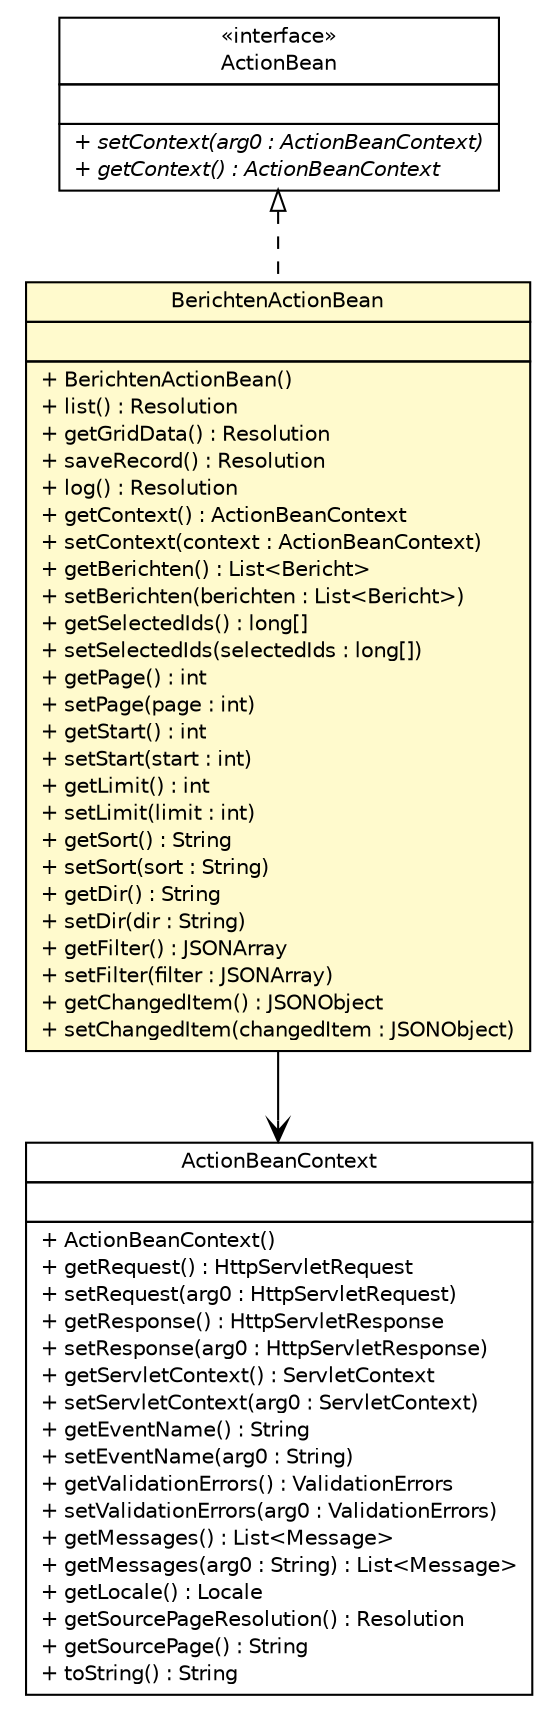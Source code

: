 #!/usr/local/bin/dot
#
# Class diagram 
# Generated by UMLGraph version R5_6-24-gf6e263 (http://www.umlgraph.org/)
#

digraph G {
	edge [fontname="Helvetica",fontsize=10,labelfontname="Helvetica",labelfontsize=10];
	node [fontname="Helvetica",fontsize=10,shape=plaintext];
	nodesep=0.25;
	ranksep=0.5;
	// nl.b3p.brmo.service.stripes.BerichtenActionBean
	c1014 [label=<<table title="nl.b3p.brmo.service.stripes.BerichtenActionBean" border="0" cellborder="1" cellspacing="0" cellpadding="2" port="p" bgcolor="lemonChiffon" href="./BerichtenActionBean.html">
		<tr><td><table border="0" cellspacing="0" cellpadding="1">
<tr><td align="center" balign="center"> BerichtenActionBean </td></tr>
		</table></td></tr>
		<tr><td><table border="0" cellspacing="0" cellpadding="1">
<tr><td align="left" balign="left">  </td></tr>
		</table></td></tr>
		<tr><td><table border="0" cellspacing="0" cellpadding="1">
<tr><td align="left" balign="left"> + BerichtenActionBean() </td></tr>
<tr><td align="left" balign="left"> + list() : Resolution </td></tr>
<tr><td align="left" balign="left"> + getGridData() : Resolution </td></tr>
<tr><td align="left" balign="left"> + saveRecord() : Resolution </td></tr>
<tr><td align="left" balign="left"> + log() : Resolution </td></tr>
<tr><td align="left" balign="left"> + getContext() : ActionBeanContext </td></tr>
<tr><td align="left" balign="left"> + setContext(context : ActionBeanContext) </td></tr>
<tr><td align="left" balign="left"> + getBerichten() : List&lt;Bericht&gt; </td></tr>
<tr><td align="left" balign="left"> + setBerichten(berichten : List&lt;Bericht&gt;) </td></tr>
<tr><td align="left" balign="left"> + getSelectedIds() : long[] </td></tr>
<tr><td align="left" balign="left"> + setSelectedIds(selectedIds : long[]) </td></tr>
<tr><td align="left" balign="left"> + getPage() : int </td></tr>
<tr><td align="left" balign="left"> + setPage(page : int) </td></tr>
<tr><td align="left" balign="left"> + getStart() : int </td></tr>
<tr><td align="left" balign="left"> + setStart(start : int) </td></tr>
<tr><td align="left" balign="left"> + getLimit() : int </td></tr>
<tr><td align="left" balign="left"> + setLimit(limit : int) </td></tr>
<tr><td align="left" balign="left"> + getSort() : String </td></tr>
<tr><td align="left" balign="left"> + setSort(sort : String) </td></tr>
<tr><td align="left" balign="left"> + getDir() : String </td></tr>
<tr><td align="left" balign="left"> + setDir(dir : String) </td></tr>
<tr><td align="left" balign="left"> + getFilter() : JSONArray </td></tr>
<tr><td align="left" balign="left"> + setFilter(filter : JSONArray) </td></tr>
<tr><td align="left" balign="left"> + getChangedItem() : JSONObject </td></tr>
<tr><td align="left" balign="left"> + setChangedItem(changedItem : JSONObject) </td></tr>
		</table></td></tr>
		</table>>, URL="./BerichtenActionBean.html", fontname="Helvetica", fontcolor="black", fontsize=10.0];
	//nl.b3p.brmo.service.stripes.BerichtenActionBean implements net.sourceforge.stripes.action.ActionBean
	c1038:p -> c1014:p [dir=back,arrowtail=empty,style=dashed];
	// nl.b3p.brmo.service.stripes.BerichtenActionBean NAVASSOC net.sourceforge.stripes.action.ActionBeanContext
	c1014:p -> c1039:p [taillabel="", label="", headlabel="", fontname="Helvetica", fontcolor="black", fontsize=10.0, color="black", arrowhead=open];
	// net.sourceforge.stripes.action.ActionBean
	c1038 [label=<<table title="net.sourceforge.stripes.action.ActionBean" border="0" cellborder="1" cellspacing="0" cellpadding="2" port="p" href="http://java.sun.com/j2se/1.4.2/docs/api/net/sourceforge/stripes/action/ActionBean.html">
		<tr><td><table border="0" cellspacing="0" cellpadding="1">
<tr><td align="center" balign="center"> &#171;interface&#187; </td></tr>
<tr><td align="center" balign="center"> ActionBean </td></tr>
		</table></td></tr>
		<tr><td><table border="0" cellspacing="0" cellpadding="1">
<tr><td align="left" balign="left">  </td></tr>
		</table></td></tr>
		<tr><td><table border="0" cellspacing="0" cellpadding="1">
<tr><td align="left" balign="left"><font face="Helvetica-Oblique" point-size="10.0"> + setContext(arg0 : ActionBeanContext) </font></td></tr>
<tr><td align="left" balign="left"><font face="Helvetica-Oblique" point-size="10.0"> + getContext() : ActionBeanContext </font></td></tr>
		</table></td></tr>
		</table>>, URL="http://java.sun.com/j2se/1.4.2/docs/api/net/sourceforge/stripes/action/ActionBean.html", fontname="Helvetica", fontcolor="black", fontsize=10.0];
	// net.sourceforge.stripes.action.ActionBeanContext
	c1039 [label=<<table title="net.sourceforge.stripes.action.ActionBeanContext" border="0" cellborder="1" cellspacing="0" cellpadding="2" port="p" href="http://java.sun.com/j2se/1.4.2/docs/api/net/sourceforge/stripes/action/ActionBeanContext.html">
		<tr><td><table border="0" cellspacing="0" cellpadding="1">
<tr><td align="center" balign="center"> ActionBeanContext </td></tr>
		</table></td></tr>
		<tr><td><table border="0" cellspacing="0" cellpadding="1">
<tr><td align="left" balign="left">  </td></tr>
		</table></td></tr>
		<tr><td><table border="0" cellspacing="0" cellpadding="1">
<tr><td align="left" balign="left"> + ActionBeanContext() </td></tr>
<tr><td align="left" balign="left"> + getRequest() : HttpServletRequest </td></tr>
<tr><td align="left" balign="left"> + setRequest(arg0 : HttpServletRequest) </td></tr>
<tr><td align="left" balign="left"> + getResponse() : HttpServletResponse </td></tr>
<tr><td align="left" balign="left"> + setResponse(arg0 : HttpServletResponse) </td></tr>
<tr><td align="left" balign="left"> + getServletContext() : ServletContext </td></tr>
<tr><td align="left" balign="left"> + setServletContext(arg0 : ServletContext) </td></tr>
<tr><td align="left" balign="left"> + getEventName() : String </td></tr>
<tr><td align="left" balign="left"> + setEventName(arg0 : String) </td></tr>
<tr><td align="left" balign="left"> + getValidationErrors() : ValidationErrors </td></tr>
<tr><td align="left" balign="left"> + setValidationErrors(arg0 : ValidationErrors) </td></tr>
<tr><td align="left" balign="left"> + getMessages() : List&lt;Message&gt; </td></tr>
<tr><td align="left" balign="left"> + getMessages(arg0 : String) : List&lt;Message&gt; </td></tr>
<tr><td align="left" balign="left"> + getLocale() : Locale </td></tr>
<tr><td align="left" balign="left"> + getSourcePageResolution() : Resolution </td></tr>
<tr><td align="left" balign="left"> + getSourcePage() : String </td></tr>
<tr><td align="left" balign="left"> + toString() : String </td></tr>
		</table></td></tr>
		</table>>, URL="http://java.sun.com/j2se/1.4.2/docs/api/net/sourceforge/stripes/action/ActionBeanContext.html", fontname="Helvetica", fontcolor="black", fontsize=10.0];
}

